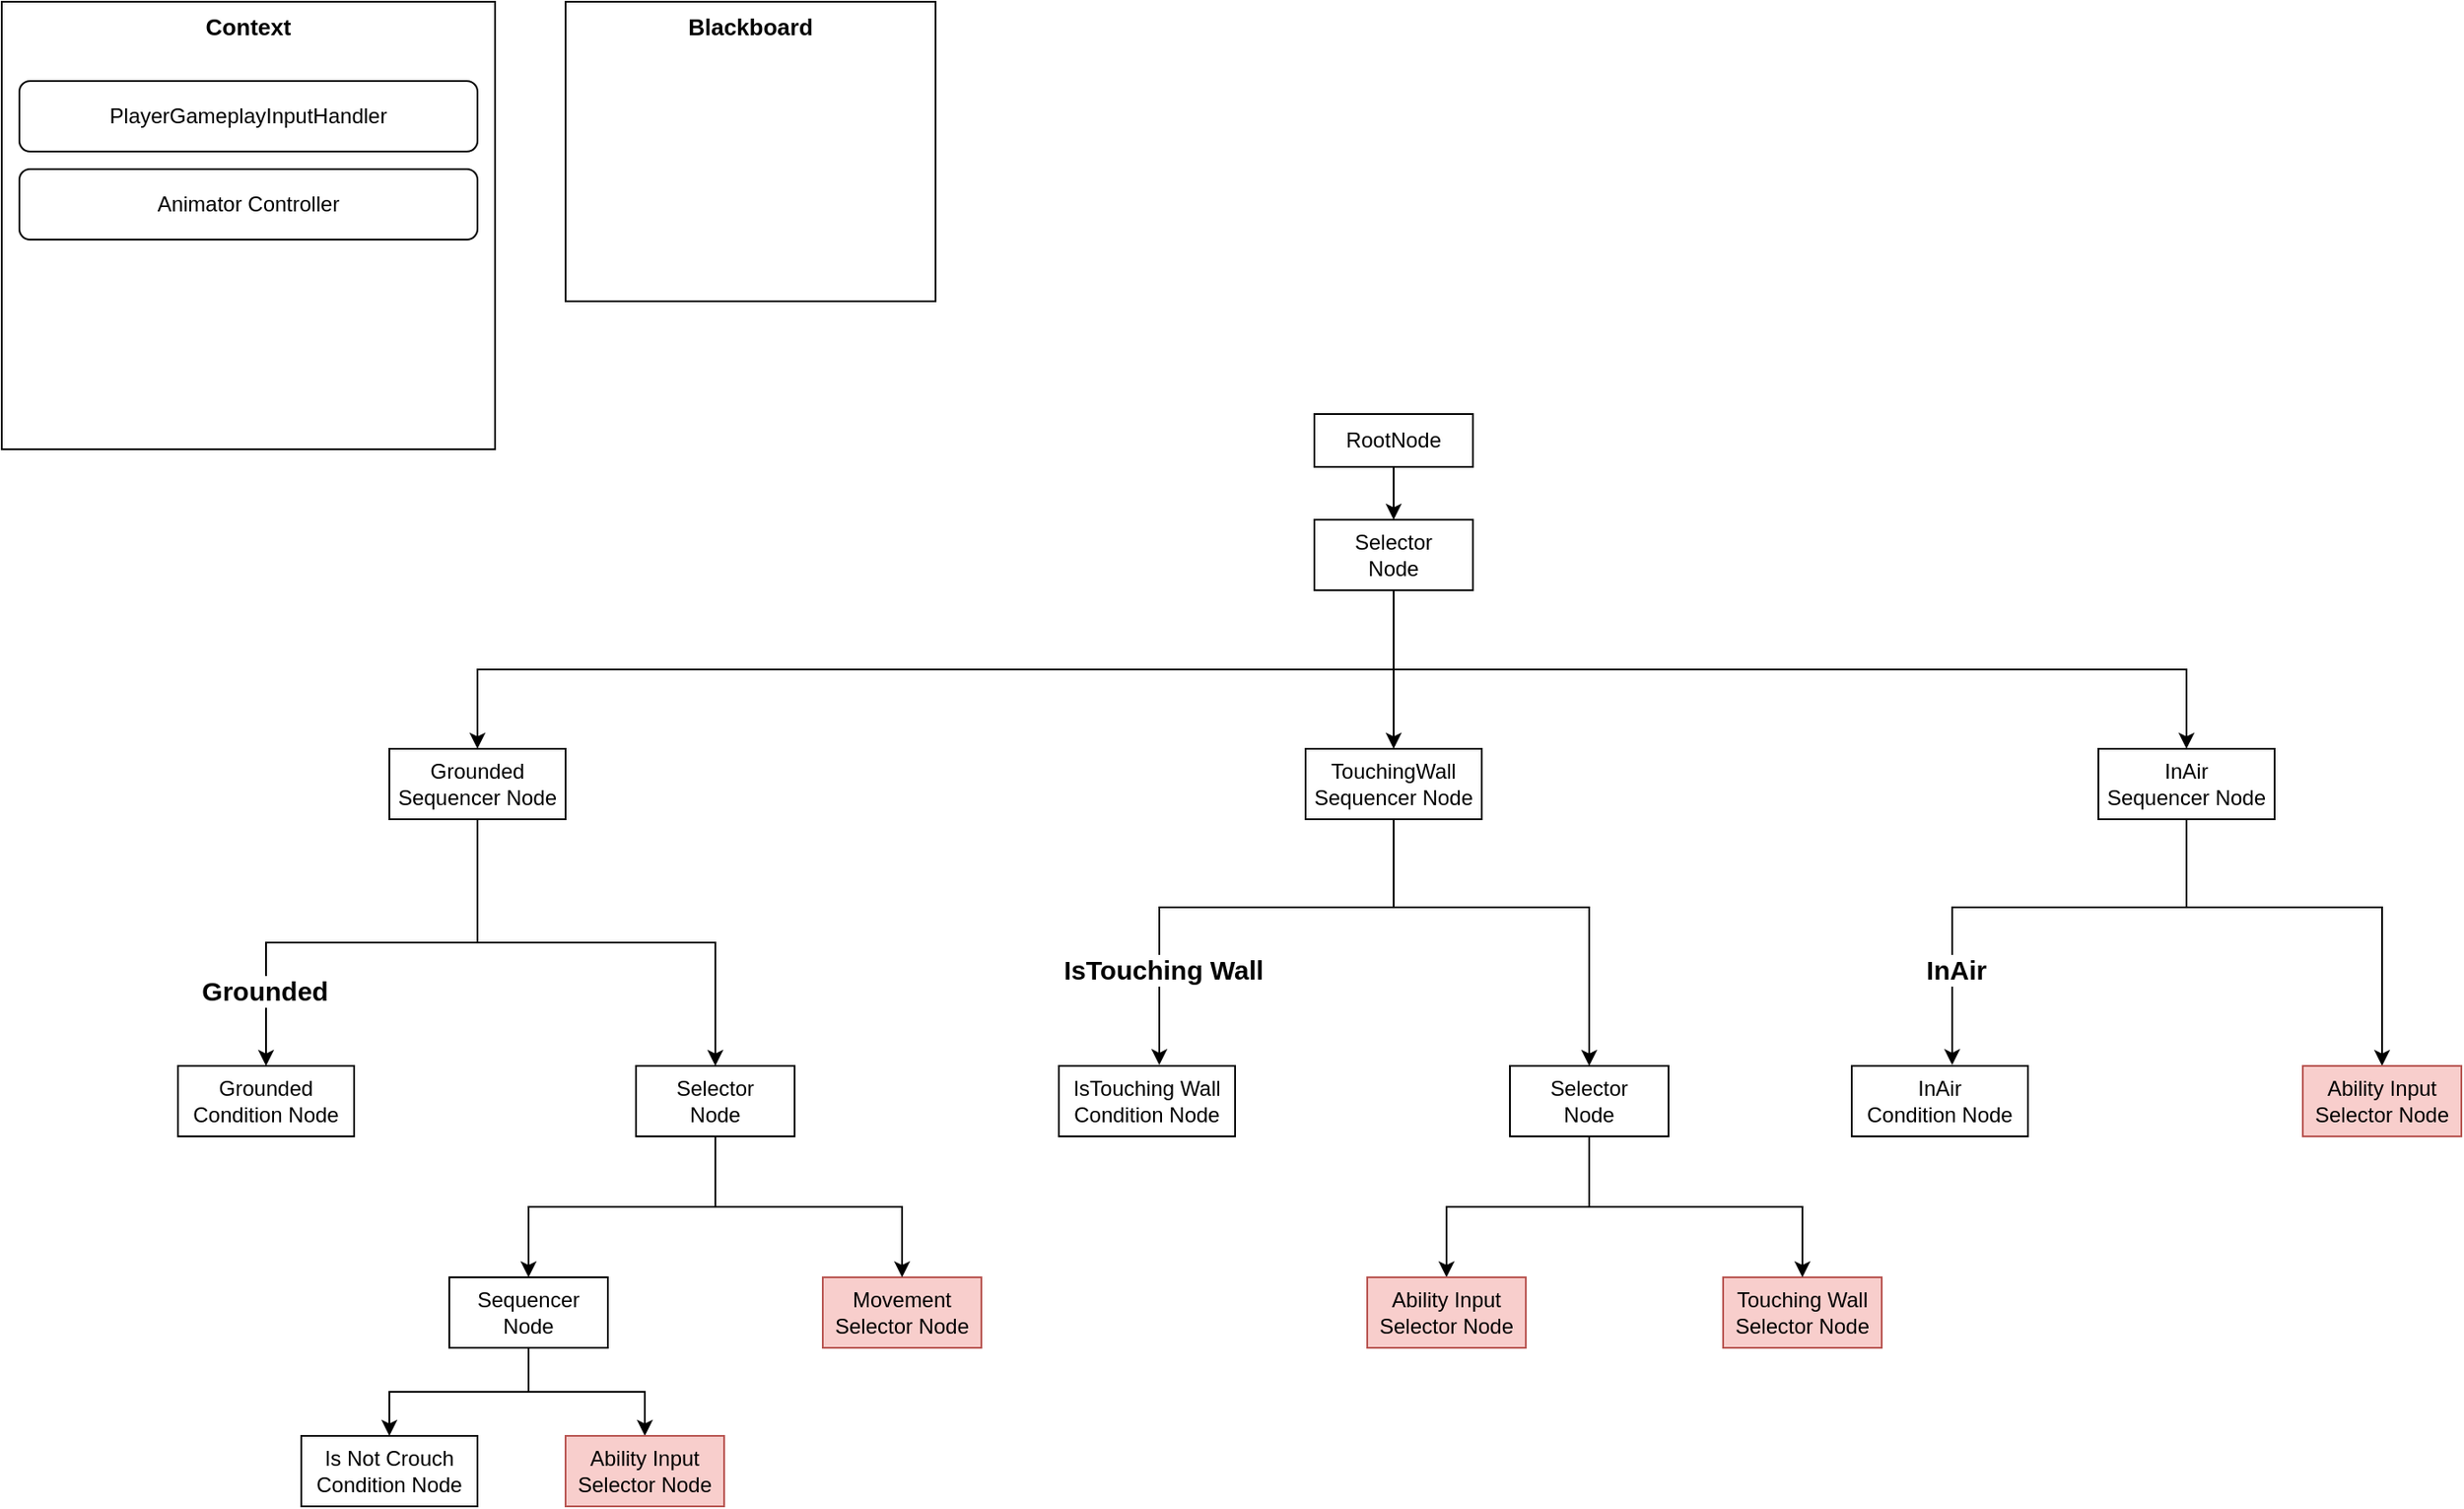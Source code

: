 <mxfile version="22.1.2" type="device">
  <diagram name="第 1 页" id="lGHraHcWh0GdLuIry4LX">
    <mxGraphModel dx="1828" dy="1921" grid="1" gridSize="10" guides="1" tooltips="1" connect="1" arrows="1" fold="1" page="1" pageScale="1" pageWidth="827" pageHeight="1169" math="0" shadow="0">
      <root>
        <mxCell id="0" />
        <mxCell id="1" parent="0" />
        <mxCell id="8y38feYNPbBhc2Mxnbsc-106" style="edgeStyle=orthogonalEdgeStyle;rounded=0;orthogonalLoop=1;jettySize=auto;html=1;exitX=0.5;exitY=1;exitDx=0;exitDy=0;entryX=0.5;entryY=0;entryDx=0;entryDy=0;" parent="1" source="N2vVskcMrBZZl0nwfb5V-1" target="N2vVskcMrBZZl0nwfb5V-90" edge="1">
          <mxGeometry relative="1" as="geometry" />
        </mxCell>
        <mxCell id="N2vVskcMrBZZl0nwfb5V-1" value="RootNode" style="rounded=0;whiteSpace=wrap;html=1;" parent="1" vertex="1">
          <mxGeometry x="395" y="-350" width="90" height="30" as="geometry" />
        </mxCell>
        <mxCell id="N2vVskcMrBZZl0nwfb5V-2" value="Context" style="rounded=0;whiteSpace=wrap;html=1;verticalAlign=top;fontStyle=1;fontSize=13;" parent="1" vertex="1">
          <mxGeometry x="-350" y="-584" width="280" height="254" as="geometry" />
        </mxCell>
        <mxCell id="N2vVskcMrBZZl0nwfb5V-3" value="Blackboard" style="rounded=0;whiteSpace=wrap;html=1;verticalAlign=top;fontStyle=1;fontSize=13;" parent="1" vertex="1">
          <mxGeometry x="-30" y="-584" width="210" height="170" as="geometry" />
        </mxCell>
        <mxCell id="N2vVskcMrBZZl0nwfb5V-4" value="PlayerGameplayInputHandler" style="rounded=1;whiteSpace=wrap;html=1;" parent="1" vertex="1">
          <mxGeometry x="-340" y="-539" width="260" height="40" as="geometry" />
        </mxCell>
        <mxCell id="N2vVskcMrBZZl0nwfb5V-6" value="Animator Controller" style="rounded=1;whiteSpace=wrap;html=1;" parent="1" vertex="1">
          <mxGeometry x="-340" y="-489" width="260" height="40" as="geometry" />
        </mxCell>
        <mxCell id="N2vVskcMrBZZl0nwfb5V-112" style="edgeStyle=orthogonalEdgeStyle;rounded=0;orthogonalLoop=1;jettySize=auto;html=1;entryX=0.5;entryY=0;entryDx=0;entryDy=0;exitX=0.5;exitY=1;exitDx=0;exitDy=0;" parent="1" source="N2vVskcMrBZZl0nwfb5V-90" target="N2vVskcMrBZZl0nwfb5V-109" edge="1">
          <mxGeometry relative="1" as="geometry" />
        </mxCell>
        <mxCell id="8y38feYNPbBhc2Mxnbsc-62" style="edgeStyle=orthogonalEdgeStyle;rounded=0;orthogonalLoop=1;jettySize=auto;html=1;exitX=0.5;exitY=1;exitDx=0;exitDy=0;" parent="1" source="N2vVskcMrBZZl0nwfb5V-90" target="8y38feYNPbBhc2Mxnbsc-57" edge="1">
          <mxGeometry relative="1" as="geometry" />
        </mxCell>
        <mxCell id="8y38feYNPbBhc2Mxnbsc-118" style="edgeStyle=orthogonalEdgeStyle;rounded=0;orthogonalLoop=1;jettySize=auto;html=1;entryX=0.5;entryY=0;entryDx=0;entryDy=0;exitX=0.5;exitY=1;exitDx=0;exitDy=0;" parent="1" source="N2vVskcMrBZZl0nwfb5V-90" target="8y38feYNPbBhc2Mxnbsc-109" edge="1">
          <mxGeometry relative="1" as="geometry" />
        </mxCell>
        <mxCell id="N2vVskcMrBZZl0nwfb5V-90" value="Selector&lt;br&gt;Node" style="rounded=0;whiteSpace=wrap;html=1;" parent="1" vertex="1">
          <mxGeometry x="395" y="-290" width="90" height="40" as="geometry" />
        </mxCell>
        <mxCell id="8y38feYNPbBhc2Mxnbsc-66" style="edgeStyle=orthogonalEdgeStyle;rounded=0;orthogonalLoop=1;jettySize=auto;html=1;entryX=0.5;entryY=0;entryDx=0;entryDy=0;exitX=0.5;exitY=1;exitDx=0;exitDy=0;" parent="1" source="N2vVskcMrBZZl0nwfb5V-109" target="8y38feYNPbBhc2Mxnbsc-1" edge="1">
          <mxGeometry relative="1" as="geometry" />
        </mxCell>
        <mxCell id="8y38feYNPbBhc2Mxnbsc-67" value="Grounded" style="edgeLabel;html=1;align=center;verticalAlign=middle;resizable=0;points=[];fontStyle=1;fontSize=15;" parent="8y38feYNPbBhc2Mxnbsc-66" vertex="1" connectable="0">
          <mxGeometry x="0.664" y="-1" relative="1" as="geometry">
            <mxPoint as="offset" />
          </mxGeometry>
        </mxCell>
        <mxCell id="8y38feYNPbBhc2Mxnbsc-68" style="edgeStyle=orthogonalEdgeStyle;rounded=0;orthogonalLoop=1;jettySize=auto;html=1;entryX=0.5;entryY=0;entryDx=0;entryDy=0;exitX=0.5;exitY=1;exitDx=0;exitDy=0;" parent="1" source="N2vVskcMrBZZl0nwfb5V-109" target="8y38feYNPbBhc2Mxnbsc-2" edge="1">
          <mxGeometry relative="1" as="geometry" />
        </mxCell>
        <mxCell id="N2vVskcMrBZZl0nwfb5V-109" value="Grounded&lt;br&gt;Sequencer Node" style="rounded=0;whiteSpace=wrap;html=1;" parent="1" vertex="1">
          <mxGeometry x="-130" y="-160" width="100" height="40" as="geometry" />
        </mxCell>
        <mxCell id="8y38feYNPbBhc2Mxnbsc-1" value="Grounded&lt;br&gt;Condition Node" style="rounded=0;whiteSpace=wrap;html=1;" parent="1" vertex="1">
          <mxGeometry x="-250" y="20" width="100" height="40" as="geometry" />
        </mxCell>
        <mxCell id="8y38feYNPbBhc2Mxnbsc-6" style="edgeStyle=orthogonalEdgeStyle;rounded=0;orthogonalLoop=1;jettySize=auto;html=1;entryX=0.5;entryY=0;entryDx=0;entryDy=0;exitX=0.5;exitY=1;exitDx=0;exitDy=0;" parent="1" source="8y38feYNPbBhc2Mxnbsc-2" target="8y38feYNPbBhc2Mxnbsc-3" edge="1">
          <mxGeometry relative="1" as="geometry" />
        </mxCell>
        <mxCell id="8y38feYNPbBhc2Mxnbsc-2" value="Selector&lt;br&gt;Node" style="rounded=0;whiteSpace=wrap;html=1;" parent="1" vertex="1">
          <mxGeometry x="10" y="20" width="90" height="40" as="geometry" />
        </mxCell>
        <mxCell id="dRRS9ncyxCazhDDXAtv3-3" style="edgeStyle=orthogonalEdgeStyle;rounded=0;orthogonalLoop=1;jettySize=auto;html=1;exitX=0.5;exitY=1;exitDx=0;exitDy=0;" edge="1" parent="1" source="8y38feYNPbBhc2Mxnbsc-3" target="dRRS9ncyxCazhDDXAtv3-2">
          <mxGeometry relative="1" as="geometry" />
        </mxCell>
        <mxCell id="dRRS9ncyxCazhDDXAtv3-4" style="edgeStyle=orthogonalEdgeStyle;rounded=0;orthogonalLoop=1;jettySize=auto;html=1;entryX=0.5;entryY=0;entryDx=0;entryDy=0;" edge="1" parent="1" source="8y38feYNPbBhc2Mxnbsc-3" target="dRRS9ncyxCazhDDXAtv3-1">
          <mxGeometry relative="1" as="geometry" />
        </mxCell>
        <mxCell id="8y38feYNPbBhc2Mxnbsc-3" value="Sequencer Node" style="rounded=0;whiteSpace=wrap;html=1;" parent="1" vertex="1">
          <mxGeometry x="-96" y="140" width="90" height="40" as="geometry" />
        </mxCell>
        <mxCell id="8y38feYNPbBhc2Mxnbsc-53" value="Movement&lt;br&gt;Selector Node" style="rounded=0;whiteSpace=wrap;html=1;fillColor=#f8cecc;strokeColor=#b85450;" parent="1" vertex="1">
          <mxGeometry x="116" y="140" width="90" height="40" as="geometry" />
        </mxCell>
        <mxCell id="8y38feYNPbBhc2Mxnbsc-55" style="edgeStyle=orthogonalEdgeStyle;rounded=0;orthogonalLoop=1;jettySize=auto;html=1;entryX=0.5;entryY=0;entryDx=0;entryDy=0;exitX=0.5;exitY=1;exitDx=0;exitDy=0;" parent="1" source="8y38feYNPbBhc2Mxnbsc-2" target="8y38feYNPbBhc2Mxnbsc-53" edge="1">
          <mxGeometry relative="1" as="geometry" />
        </mxCell>
        <mxCell id="8y38feYNPbBhc2Mxnbsc-82" style="edgeStyle=orthogonalEdgeStyle;rounded=0;orthogonalLoop=1;jettySize=auto;html=1;entryX=0.5;entryY=0;entryDx=0;entryDy=0;exitX=0.5;exitY=1;exitDx=0;exitDy=0;" parent="1" source="8y38feYNPbBhc2Mxnbsc-57" target="8y38feYNPbBhc2Mxnbsc-81" edge="1">
          <mxGeometry relative="1" as="geometry">
            <Array as="points">
              <mxPoint x="440" y="-70" />
              <mxPoint x="551" y="-70" />
            </Array>
          </mxGeometry>
        </mxCell>
        <mxCell id="8y38feYNPbBhc2Mxnbsc-57" value="TouchingWall&lt;br&gt;Sequencer Node" style="rounded=0;whiteSpace=wrap;html=1;" parent="1" vertex="1">
          <mxGeometry x="390" y="-160" width="100" height="40" as="geometry" />
        </mxCell>
        <mxCell id="8y38feYNPbBhc2Mxnbsc-58" value="IsTouching Wall&lt;br&gt;Condition Node" style="rounded=0;whiteSpace=wrap;html=1;" parent="1" vertex="1">
          <mxGeometry x="250" y="20" width="100" height="40" as="geometry" />
        </mxCell>
        <mxCell id="8y38feYNPbBhc2Mxnbsc-59" value="Touching Wall&lt;br&gt;Selector Node" style="rounded=0;whiteSpace=wrap;html=1;fillColor=#f8cecc;strokeColor=#b85450;" parent="1" vertex="1">
          <mxGeometry x="627" y="140" width="90" height="40" as="geometry" />
        </mxCell>
        <mxCell id="8y38feYNPbBhc2Mxnbsc-60" style="edgeStyle=orthogonalEdgeStyle;rounded=0;orthogonalLoop=1;jettySize=auto;html=1;entryX=0.57;entryY=-0.012;entryDx=0;entryDy=0;entryPerimeter=0;exitX=0.5;exitY=1;exitDx=0;exitDy=0;" parent="1" source="8y38feYNPbBhc2Mxnbsc-57" target="8y38feYNPbBhc2Mxnbsc-58" edge="1">
          <mxGeometry relative="1" as="geometry">
            <Array as="points">
              <mxPoint x="440" y="-70" />
              <mxPoint x="307" y="-70" />
            </Array>
          </mxGeometry>
        </mxCell>
        <mxCell id="8y38feYNPbBhc2Mxnbsc-61" value="IsTouching Wall" style="edgeLabel;html=1;align=center;verticalAlign=middle;resizable=0;points=[];fontStyle=1;fontSize=15;" parent="8y38feYNPbBhc2Mxnbsc-60" vertex="1" connectable="0">
          <mxGeometry x="0.6" y="2" relative="1" as="geometry">
            <mxPoint as="offset" />
          </mxGeometry>
        </mxCell>
        <mxCell id="8y38feYNPbBhc2Mxnbsc-84" style="edgeStyle=orthogonalEdgeStyle;rounded=0;orthogonalLoop=1;jettySize=auto;html=1;entryX=0.5;entryY=0;entryDx=0;entryDy=0;" parent="1" source="8y38feYNPbBhc2Mxnbsc-81" target="8y38feYNPbBhc2Mxnbsc-83" edge="1">
          <mxGeometry relative="1" as="geometry" />
        </mxCell>
        <mxCell id="8y38feYNPbBhc2Mxnbsc-85" style="edgeStyle=orthogonalEdgeStyle;rounded=0;orthogonalLoop=1;jettySize=auto;html=1;exitX=0.5;exitY=1;exitDx=0;exitDy=0;" parent="1" source="8y38feYNPbBhc2Mxnbsc-81" target="8y38feYNPbBhc2Mxnbsc-59" edge="1">
          <mxGeometry relative="1" as="geometry" />
        </mxCell>
        <mxCell id="8y38feYNPbBhc2Mxnbsc-81" value="Selector&lt;br&gt;Node" style="rounded=0;whiteSpace=wrap;html=1;" parent="1" vertex="1">
          <mxGeometry x="506" y="20" width="90" height="40" as="geometry" />
        </mxCell>
        <mxCell id="8y38feYNPbBhc2Mxnbsc-83" value="Ability Input&lt;br&gt;Selector Node" style="rounded=0;whiteSpace=wrap;html=1;fillColor=#f8cecc;strokeColor=#b85450;" parent="1" vertex="1">
          <mxGeometry x="425" y="140" width="90" height="40" as="geometry" />
        </mxCell>
        <mxCell id="8y38feYNPbBhc2Mxnbsc-108" style="edgeStyle=orthogonalEdgeStyle;rounded=0;orthogonalLoop=1;jettySize=auto;html=1;entryX=0.5;entryY=0;entryDx=0;entryDy=0;exitX=0.5;exitY=1;exitDx=0;exitDy=0;" parent="1" source="8y38feYNPbBhc2Mxnbsc-109" target="8y38feYNPbBhc2Mxnbsc-117" edge="1">
          <mxGeometry relative="1" as="geometry">
            <Array as="points">
              <mxPoint x="890" y="-70" />
              <mxPoint x="1001" y="-70" />
            </Array>
            <mxPoint x="1001.0" y="20" as="targetPoint" />
          </mxGeometry>
        </mxCell>
        <mxCell id="8y38feYNPbBhc2Mxnbsc-109" value="InAir&lt;br&gt;Sequencer Node" style="rounded=0;whiteSpace=wrap;html=1;" parent="1" vertex="1">
          <mxGeometry x="840" y="-160" width="100" height="40" as="geometry" />
        </mxCell>
        <mxCell id="8y38feYNPbBhc2Mxnbsc-110" value="InAir&lt;br&gt;Condition Node" style="rounded=0;whiteSpace=wrap;html=1;" parent="1" vertex="1">
          <mxGeometry x="700" y="20" width="100" height="40" as="geometry" />
        </mxCell>
        <mxCell id="8y38feYNPbBhc2Mxnbsc-112" style="edgeStyle=orthogonalEdgeStyle;rounded=0;orthogonalLoop=1;jettySize=auto;html=1;entryX=0.57;entryY=-0.012;entryDx=0;entryDy=0;entryPerimeter=0;exitX=0.5;exitY=1;exitDx=0;exitDy=0;" parent="1" source="8y38feYNPbBhc2Mxnbsc-109" target="8y38feYNPbBhc2Mxnbsc-110" edge="1">
          <mxGeometry relative="1" as="geometry">
            <Array as="points">
              <mxPoint x="890" y="-70" />
              <mxPoint x="757" y="-70" />
            </Array>
          </mxGeometry>
        </mxCell>
        <mxCell id="8y38feYNPbBhc2Mxnbsc-113" value="InAir" style="edgeLabel;html=1;align=center;verticalAlign=middle;resizable=0;points=[];fontStyle=1;fontSize=15;" parent="8y38feYNPbBhc2Mxnbsc-112" vertex="1" connectable="0">
          <mxGeometry x="0.6" y="2" relative="1" as="geometry">
            <mxPoint as="offset" />
          </mxGeometry>
        </mxCell>
        <mxCell id="8y38feYNPbBhc2Mxnbsc-117" value="Ability Input&lt;br&gt;Selector Node" style="rounded=0;whiteSpace=wrap;html=1;fillColor=#f8cecc;strokeColor=#b85450;" parent="1" vertex="1">
          <mxGeometry x="956" y="20" width="90" height="40" as="geometry" />
        </mxCell>
        <mxCell id="dRRS9ncyxCazhDDXAtv3-1" value="Ability Input&lt;br&gt;Selector Node" style="rounded=0;whiteSpace=wrap;html=1;fillColor=#f8cecc;strokeColor=#b85450;" vertex="1" parent="1">
          <mxGeometry x="-30" y="230" width="90" height="40" as="geometry" />
        </mxCell>
        <mxCell id="dRRS9ncyxCazhDDXAtv3-2" value="Is Not Crouch&lt;br&gt;Condition Node" style="rounded=0;whiteSpace=wrap;html=1;" vertex="1" parent="1">
          <mxGeometry x="-180" y="230" width="100" height="40" as="geometry" />
        </mxCell>
      </root>
    </mxGraphModel>
  </diagram>
</mxfile>
